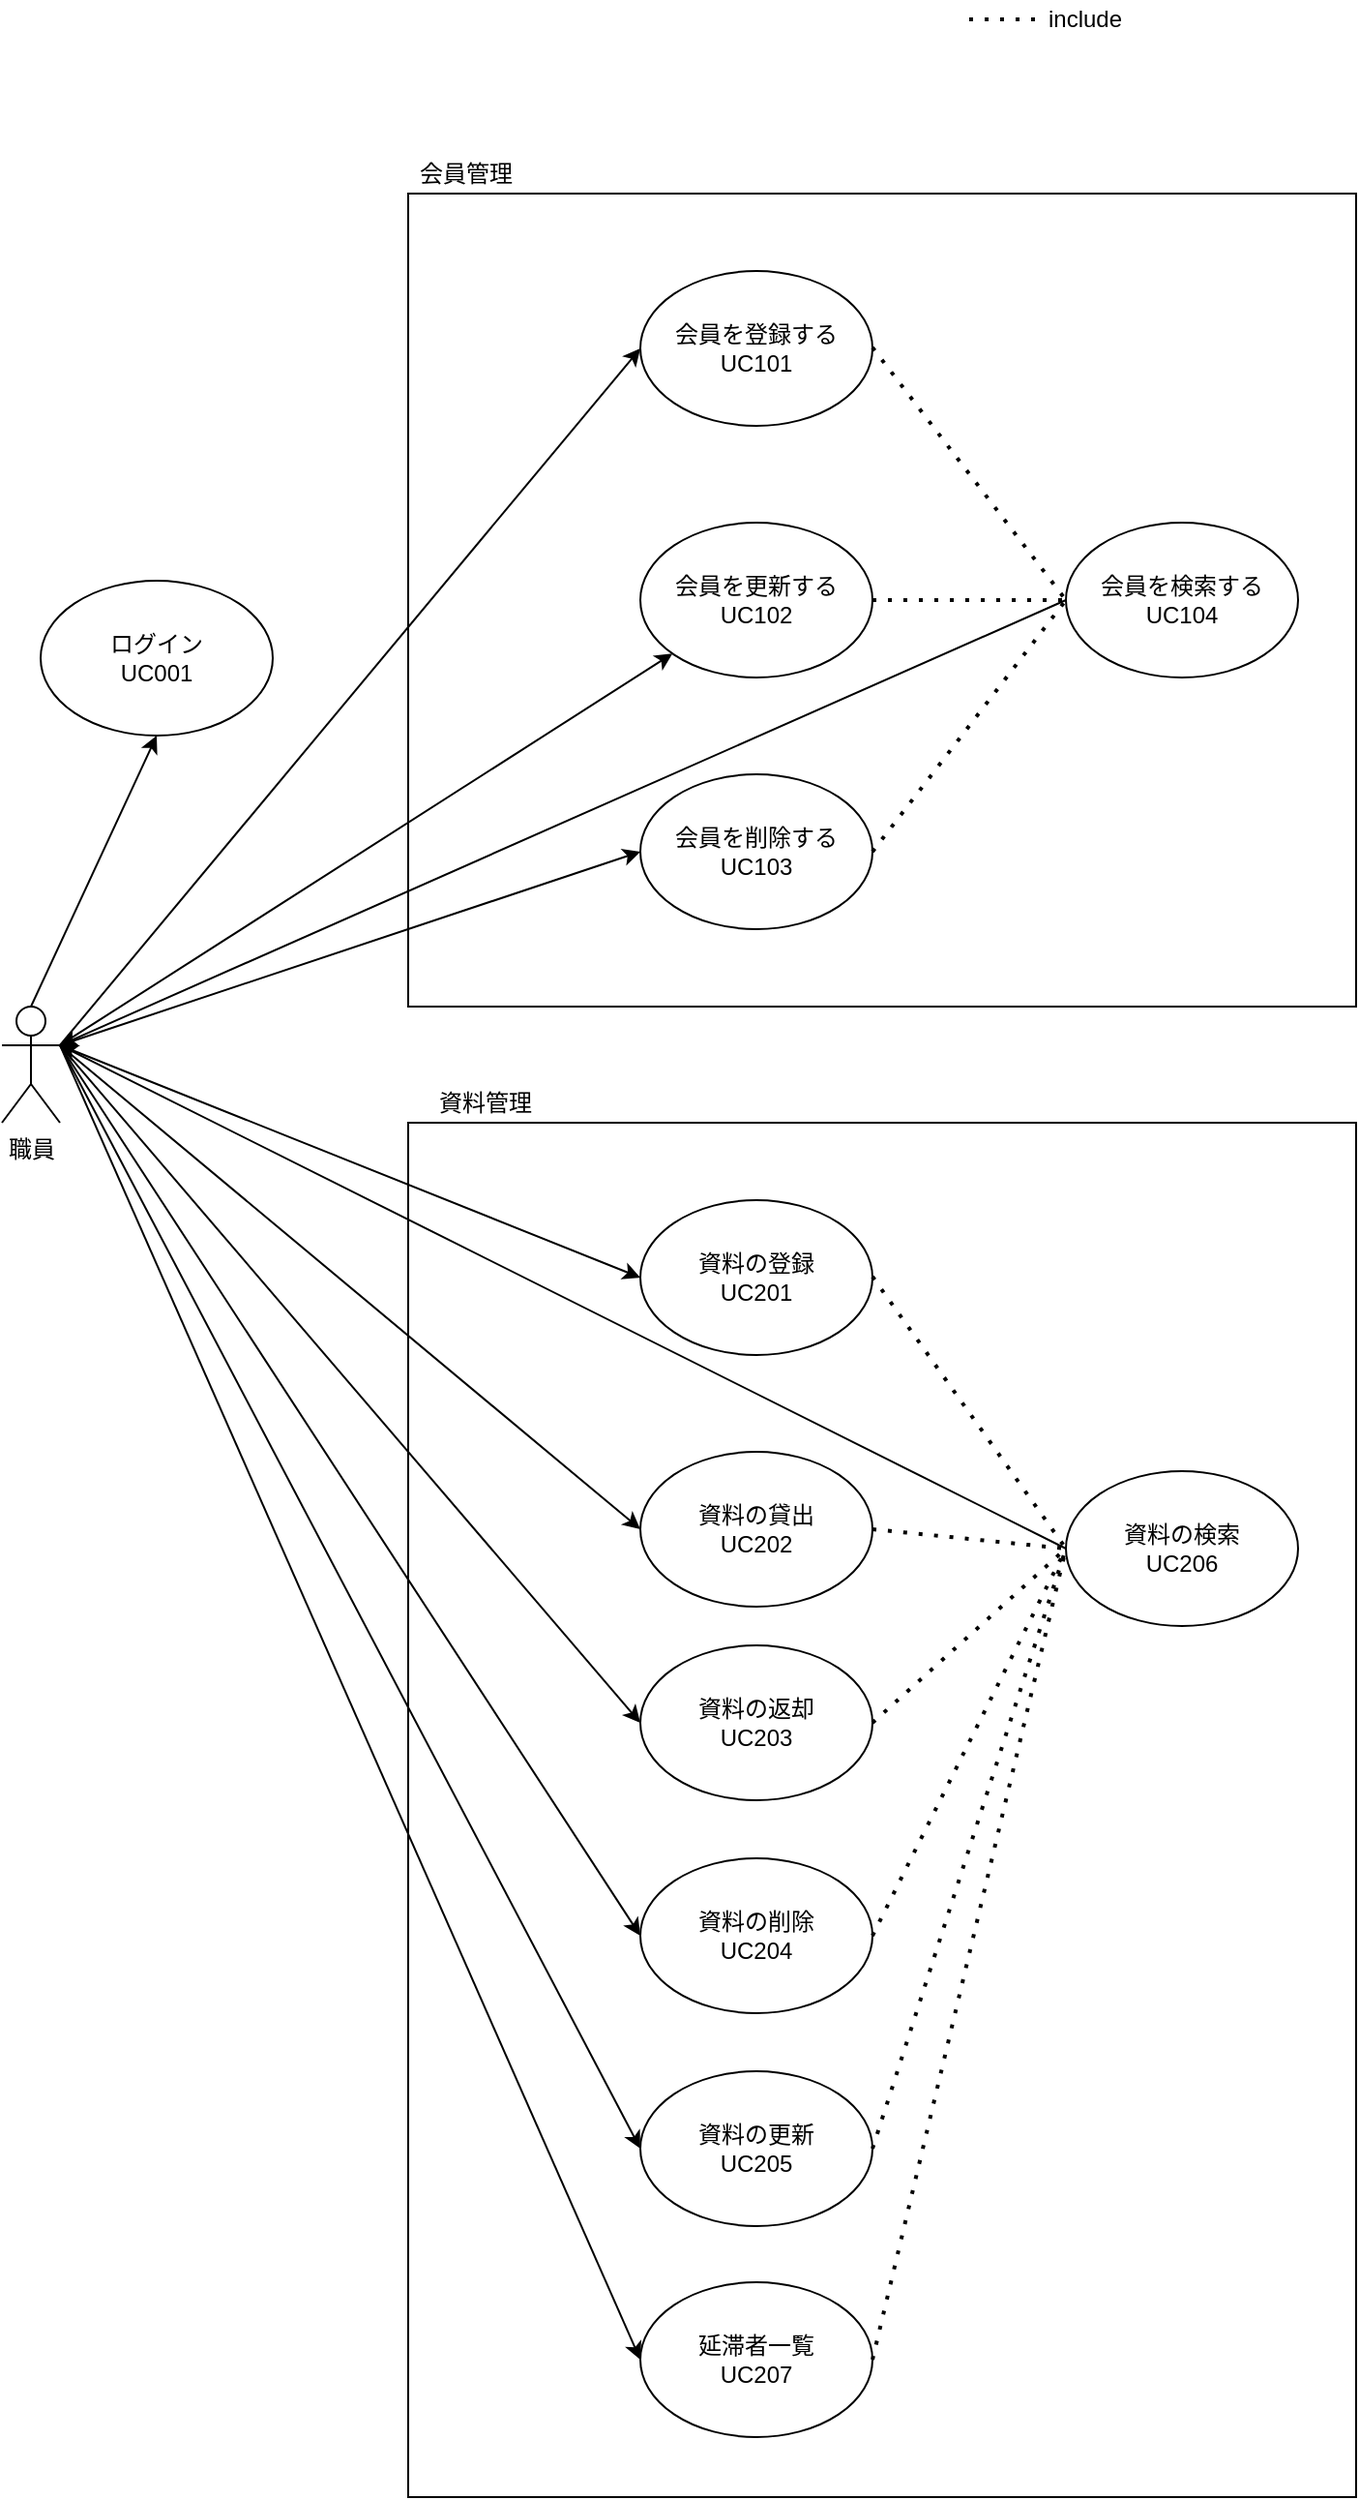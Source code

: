 <mxfile pages="2">
    <diagram id="GwGdqmz1NlTx6p3EFMZa" name="ユースケース図">
        <mxGraphModel dx="967" dy="1687" grid="1" gridSize="10" guides="1" tooltips="1" connect="1" arrows="1" fold="1" page="1" pageScale="1" pageWidth="827" pageHeight="1169" math="0" shadow="0">
            <root>
                <mxCell id="k3buWpee3ssEkUiaBQDZ-0"/>
                <mxCell id="k3buWpee3ssEkUiaBQDZ-1" parent="k3buWpee3ssEkUiaBQDZ-0"/>
                <mxCell id="MB_ULwCYrHJjINAd0KtO-7" value="" style="rounded=0;whiteSpace=wrap;html=1;" parent="k3buWpee3ssEkUiaBQDZ-1" vertex="1">
                    <mxGeometry x="220" y="10" width="490" height="420" as="geometry"/>
                </mxCell>
                <mxCell id="k3buWpee3ssEkUiaBQDZ-2" value="職員" style="shape=umlActor;verticalLabelPosition=bottom;verticalAlign=top;html=1;outlineConnect=0;" parent="k3buWpee3ssEkUiaBQDZ-1" vertex="1">
                    <mxGeometry x="10" y="430" width="30" height="60" as="geometry"/>
                </mxCell>
                <mxCell id="k3buWpee3ssEkUiaBQDZ-3" value="会員を登録する&lt;br&gt;UC101" style="ellipse;whiteSpace=wrap;html=1;" parent="k3buWpee3ssEkUiaBQDZ-1" vertex="1">
                    <mxGeometry x="340" y="50" width="120" height="80" as="geometry"/>
                </mxCell>
                <mxCell id="k3buWpee3ssEkUiaBQDZ-4" value="会員を更新する&lt;br&gt;UC102" style="ellipse;whiteSpace=wrap;html=1;" parent="k3buWpee3ssEkUiaBQDZ-1" vertex="1">
                    <mxGeometry x="340" y="180" width="120" height="80" as="geometry"/>
                </mxCell>
                <mxCell id="k3buWpee3ssEkUiaBQDZ-5" value="会員を削除する&lt;br&gt;UC103" style="ellipse;whiteSpace=wrap;html=1;" parent="k3buWpee3ssEkUiaBQDZ-1" vertex="1">
                    <mxGeometry x="340" y="310" width="120" height="80" as="geometry"/>
                </mxCell>
                <mxCell id="k3buWpee3ssEkUiaBQDZ-6" value="会員を検索する&lt;br&gt;UC104" style="ellipse;whiteSpace=wrap;html=1;" parent="k3buWpee3ssEkUiaBQDZ-1" vertex="1">
                    <mxGeometry x="560" y="180" width="120" height="80" as="geometry"/>
                </mxCell>
                <mxCell id="MB_ULwCYrHJjINAd0KtO-4" value="" style="endArrow=none;dashed=1;html=1;dashPattern=1 3;strokeWidth=2;entryX=0;entryY=0.5;entryDx=0;entryDy=0;" parent="k3buWpee3ssEkUiaBQDZ-1" target="k3buWpee3ssEkUiaBQDZ-6" edge="1">
                    <mxGeometry width="50" height="50" relative="1" as="geometry">
                        <mxPoint x="460" y="220" as="sourcePoint"/>
                        <mxPoint x="510" y="170" as="targetPoint"/>
                    </mxGeometry>
                </mxCell>
                <mxCell id="MB_ULwCYrHJjINAd0KtO-5" value="" style="endArrow=none;dashed=1;html=1;dashPattern=1 3;strokeWidth=2;entryX=0;entryY=0.5;entryDx=0;entryDy=0;" parent="k3buWpee3ssEkUiaBQDZ-1" target="k3buWpee3ssEkUiaBQDZ-6" edge="1">
                    <mxGeometry width="50" height="50" relative="1" as="geometry">
                        <mxPoint x="460" y="350" as="sourcePoint"/>
                        <mxPoint x="510" y="300" as="targetPoint"/>
                    </mxGeometry>
                </mxCell>
                <mxCell id="MB_ULwCYrHJjINAd0KtO-9" value="" style="rounded=0;whiteSpace=wrap;html=1;" parent="k3buWpee3ssEkUiaBQDZ-1" vertex="1">
                    <mxGeometry x="220" y="490" width="490" height="710" as="geometry"/>
                </mxCell>
                <mxCell id="MB_ULwCYrHJjINAd0KtO-10" value="資料の登録&lt;br&gt;UC201" style="ellipse;whiteSpace=wrap;html=1;" parent="k3buWpee3ssEkUiaBQDZ-1" vertex="1">
                    <mxGeometry x="340" y="530" width="120" height="80" as="geometry"/>
                </mxCell>
                <mxCell id="MB_ULwCYrHJjINAd0KtO-11" value="資料の貸出&lt;br&gt;UC202" style="ellipse;whiteSpace=wrap;html=1;" parent="k3buWpee3ssEkUiaBQDZ-1" vertex="1">
                    <mxGeometry x="340" y="660" width="120" height="80" as="geometry"/>
                </mxCell>
                <mxCell id="MB_ULwCYrHJjINAd0KtO-12" value="資料の削除&lt;br&gt;UC204" style="ellipse;whiteSpace=wrap;html=1;" parent="k3buWpee3ssEkUiaBQDZ-1" vertex="1">
                    <mxGeometry x="340" y="870" width="120" height="80" as="geometry"/>
                </mxCell>
                <mxCell id="MB_ULwCYrHJjINAd0KtO-13" value="資料の検索&lt;br&gt;UC206" style="ellipse;whiteSpace=wrap;html=1;" parent="k3buWpee3ssEkUiaBQDZ-1" vertex="1">
                    <mxGeometry x="560" y="670" width="120" height="80" as="geometry"/>
                </mxCell>
                <mxCell id="MB_ULwCYrHJjINAd0KtO-17" value="" style="endArrow=none;dashed=1;html=1;dashPattern=1 3;strokeWidth=2;entryX=0;entryY=0.5;entryDx=0;entryDy=0;" parent="k3buWpee3ssEkUiaBQDZ-1" target="MB_ULwCYrHJjINAd0KtO-13" edge="1">
                    <mxGeometry width="50" height="50" relative="1" as="geometry">
                        <mxPoint x="460.0" y="700.0" as="sourcePoint"/>
                        <mxPoint x="510" y="650" as="targetPoint"/>
                    </mxGeometry>
                </mxCell>
                <mxCell id="MB_ULwCYrHJjINAd0KtO-18" value="" style="endArrow=none;dashed=1;html=1;dashPattern=1 3;strokeWidth=2;entryX=0;entryY=0.5;entryDx=0;entryDy=0;exitX=1;exitY=0.5;exitDx=0;exitDy=0;" parent="k3buWpee3ssEkUiaBQDZ-1" source="MB_ULwCYrHJjINAd0KtO-12" target="MB_ULwCYrHJjINAd0KtO-13" edge="1">
                    <mxGeometry width="50" height="50" relative="1" as="geometry">
                        <mxPoint x="460.0" y="830.0" as="sourcePoint"/>
                        <mxPoint x="510" y="780" as="targetPoint"/>
                    </mxGeometry>
                </mxCell>
                <mxCell id="MB_ULwCYrHJjINAd0KtO-19" value="会員管理" style="text;html=1;strokeColor=none;fillColor=none;align=center;verticalAlign=middle;whiteSpace=wrap;rounded=0;" parent="k3buWpee3ssEkUiaBQDZ-1" vertex="1">
                    <mxGeometry x="220" y="-10" width="60" height="20" as="geometry"/>
                </mxCell>
                <mxCell id="MB_ULwCYrHJjINAd0KtO-21" value="資料管理" style="text;html=1;strokeColor=none;fillColor=none;align=center;verticalAlign=middle;whiteSpace=wrap;rounded=0;" parent="k3buWpee3ssEkUiaBQDZ-1" vertex="1">
                    <mxGeometry x="220" y="470" width="80" height="20" as="geometry"/>
                </mxCell>
                <mxCell id="MB_ULwCYrHJjINAd0KtO-23" value="" style="endArrow=none;dashed=1;html=1;dashPattern=1 3;strokeWidth=2;entryX=0;entryY=0.5;entryDx=0;entryDy=0;" parent="k3buWpee3ssEkUiaBQDZ-1" target="MB_ULwCYrHJjINAd0KtO-13" edge="1">
                    <mxGeometry width="50" height="50" relative="1" as="geometry">
                        <mxPoint x="460.0" y="569.5" as="sourcePoint"/>
                        <mxPoint x="670" y="569.5" as="targetPoint"/>
                    </mxGeometry>
                </mxCell>
                <mxCell id="MB_ULwCYrHJjINAd0KtO-24" value="資料の返却&lt;br&gt;UC203" style="ellipse;whiteSpace=wrap;html=1;" parent="k3buWpee3ssEkUiaBQDZ-1" vertex="1">
                    <mxGeometry x="340" y="760" width="120" height="80" as="geometry"/>
                </mxCell>
                <mxCell id="MB_ULwCYrHJjINAd0KtO-26" value="" style="endArrow=none;dashed=1;html=1;dashPattern=1 3;strokeWidth=2;exitX=1;exitY=0.5;exitDx=0;exitDy=0;entryX=0;entryY=0.5;entryDx=0;entryDy=0;" parent="k3buWpee3ssEkUiaBQDZ-1" source="MB_ULwCYrHJjINAd0KtO-24" target="MB_ULwCYrHJjINAd0KtO-13" edge="1">
                    <mxGeometry width="50" height="50" relative="1" as="geometry">
                        <mxPoint x="470.0" y="710" as="sourcePoint"/>
                        <mxPoint x="600" y="590" as="targetPoint"/>
                    </mxGeometry>
                </mxCell>
                <mxCell id="MB_ULwCYrHJjINAd0KtO-27" value="" style="endArrow=none;dashed=1;html=1;dashPattern=1 3;strokeWidth=2;entryX=0;entryY=0.5;entryDx=0;entryDy=0;" parent="k3buWpee3ssEkUiaBQDZ-1" target="k3buWpee3ssEkUiaBQDZ-6" edge="1">
                    <mxGeometry width="50" height="50" relative="1" as="geometry">
                        <mxPoint x="460" y="89.5" as="sourcePoint"/>
                        <mxPoint x="670" y="89.5" as="targetPoint"/>
                    </mxGeometry>
                </mxCell>
                <mxCell id="MB_ULwCYrHJjINAd0KtO-28" value="" style="endArrow=none;dashed=1;html=1;dashPattern=1 3;strokeWidth=2;" parent="k3buWpee3ssEkUiaBQDZ-1" target="MB_ULwCYrHJjINAd0KtO-29" edge="1">
                    <mxGeometry width="50" height="50" relative="1" as="geometry">
                        <mxPoint x="510" y="-80" as="sourcePoint"/>
                        <mxPoint x="570" y="-80" as="targetPoint"/>
                    </mxGeometry>
                </mxCell>
                <mxCell id="MB_ULwCYrHJjINAd0KtO-29" value="include" style="text;html=1;strokeColor=none;fillColor=none;align=center;verticalAlign=middle;whiteSpace=wrap;rounded=0;" parent="k3buWpee3ssEkUiaBQDZ-1" vertex="1">
                    <mxGeometry x="550" y="-90" width="40" height="20" as="geometry"/>
                </mxCell>
                <mxCell id="MB_ULwCYrHJjINAd0KtO-34" value="" style="endArrow=classic;html=1;exitX=0;exitY=0.5;exitDx=0;exitDy=0;entryX=1;entryY=0.333;entryDx=0;entryDy=0;entryPerimeter=0;" parent="k3buWpee3ssEkUiaBQDZ-1" source="k3buWpee3ssEkUiaBQDZ-6" target="k3buWpee3ssEkUiaBQDZ-2" edge="1">
                    <mxGeometry width="50" height="50" relative="1" as="geometry">
                        <mxPoint x="560" y="260" as="sourcePoint"/>
                        <mxPoint x="90" y="180" as="targetPoint"/>
                    </mxGeometry>
                </mxCell>
                <mxCell id="MB_ULwCYrHJjINAd0KtO-35" value="" style="endArrow=classic;html=1;entryX=0;entryY=0.5;entryDx=0;entryDy=0;exitX=1;exitY=0.333;exitDx=0;exitDy=0;exitPerimeter=0;" parent="k3buWpee3ssEkUiaBQDZ-1" source="k3buWpee3ssEkUiaBQDZ-2" target="k3buWpee3ssEkUiaBQDZ-3" edge="1">
                    <mxGeometry width="50" height="50" relative="1" as="geometry">
                        <mxPoint x="90" y="170" as="sourcePoint"/>
                        <mxPoint x="610" y="210" as="targetPoint"/>
                    </mxGeometry>
                </mxCell>
                <mxCell id="MB_ULwCYrHJjINAd0KtO-36" value="" style="endArrow=classic;html=1;exitX=1;exitY=0.333;exitDx=0;exitDy=0;exitPerimeter=0;entryX=0;entryY=0.5;entryDx=0;entryDy=0;" parent="k3buWpee3ssEkUiaBQDZ-1" source="k3buWpee3ssEkUiaBQDZ-2" target="k3buWpee3ssEkUiaBQDZ-5" edge="1">
                    <mxGeometry width="50" height="50" relative="1" as="geometry">
                        <mxPoint x="90" y="220" as="sourcePoint"/>
                        <mxPoint x="230" y="330" as="targetPoint"/>
                    </mxGeometry>
                </mxCell>
                <mxCell id="MB_ULwCYrHJjINAd0KtO-37" value="" style="endArrow=classic;html=1;exitX=1;exitY=0.333;exitDx=0;exitDy=0;exitPerimeter=0;" parent="k3buWpee3ssEkUiaBQDZ-1" source="k3buWpee3ssEkUiaBQDZ-2" target="k3buWpee3ssEkUiaBQDZ-4" edge="1">
                    <mxGeometry width="50" height="50" relative="1" as="geometry">
                        <mxPoint x="90.0" y="200" as="sourcePoint"/>
                        <mxPoint x="230.0" y="100" as="targetPoint"/>
                    </mxGeometry>
                </mxCell>
                <mxCell id="MB_ULwCYrHJjINAd0KtO-39" value="資料の更新&lt;br&gt;UC205" style="ellipse;whiteSpace=wrap;html=1;" parent="k3buWpee3ssEkUiaBQDZ-1" vertex="1">
                    <mxGeometry x="340" y="980" width="120" height="80" as="geometry"/>
                </mxCell>
                <mxCell id="MB_ULwCYrHJjINAd0KtO-40" value="" style="endArrow=classic;html=1;entryX=0;entryY=0.5;entryDx=0;entryDy=0;" parent="k3buWpee3ssEkUiaBQDZ-1" target="MB_ULwCYrHJjINAd0KtO-39" edge="1">
                    <mxGeometry width="50" height="50" relative="1" as="geometry">
                        <mxPoint x="40" y="450" as="sourcePoint"/>
                        <mxPoint x="220.0" y="810" as="targetPoint"/>
                    </mxGeometry>
                </mxCell>
                <mxCell id="MB_ULwCYrHJjINAd0KtO-41" value="" style="endArrow=classic;html=1;entryX=0;entryY=0.5;entryDx=0;entryDy=0;" parent="k3buWpee3ssEkUiaBQDZ-1" target="MB_ULwCYrHJjINAd0KtO-12" edge="1">
                    <mxGeometry width="50" height="50" relative="1" as="geometry">
                        <mxPoint x="40" y="450" as="sourcePoint"/>
                        <mxPoint x="240.0" y="1010.0" as="targetPoint"/>
                    </mxGeometry>
                </mxCell>
                <mxCell id="MB_ULwCYrHJjINAd0KtO-42" value="" style="endArrow=classic;html=1;entryX=0;entryY=0.5;entryDx=0;entryDy=0;exitX=1;exitY=0.333;exitDx=0;exitDy=0;exitPerimeter=0;" parent="k3buWpee3ssEkUiaBQDZ-1" source="k3buWpee3ssEkUiaBQDZ-2" target="MB_ULwCYrHJjINAd0KtO-24" edge="1">
                    <mxGeometry width="50" height="50" relative="1" as="geometry">
                        <mxPoint x="80" y="670" as="sourcePoint"/>
                        <mxPoint x="240.0" y="900.0" as="targetPoint"/>
                    </mxGeometry>
                </mxCell>
                <mxCell id="MB_ULwCYrHJjINAd0KtO-43" value="" style="endArrow=classic;html=1;entryX=0;entryY=0.5;entryDx=0;entryDy=0;exitX=1;exitY=0.333;exitDx=0;exitDy=0;exitPerimeter=0;" parent="k3buWpee3ssEkUiaBQDZ-1" source="k3buWpee3ssEkUiaBQDZ-2" target="MB_ULwCYrHJjINAd0KtO-11" edge="1">
                    <mxGeometry width="50" height="50" relative="1" as="geometry">
                        <mxPoint x="80" y="670" as="sourcePoint"/>
                        <mxPoint x="240.0" y="790.0" as="targetPoint"/>
                    </mxGeometry>
                </mxCell>
                <mxCell id="MB_ULwCYrHJjINAd0KtO-44" value="" style="endArrow=classic;html=1;entryX=0;entryY=0.5;entryDx=0;entryDy=0;exitX=1;exitY=0.333;exitDx=0;exitDy=0;exitPerimeter=0;" parent="k3buWpee3ssEkUiaBQDZ-1" source="k3buWpee3ssEkUiaBQDZ-2" target="MB_ULwCYrHJjINAd0KtO-10" edge="1">
                    <mxGeometry width="50" height="50" relative="1" as="geometry">
                        <mxPoint x="80" y="670" as="sourcePoint"/>
                        <mxPoint x="240.0" y="690.0" as="targetPoint"/>
                    </mxGeometry>
                </mxCell>
                <mxCell id="MB_ULwCYrHJjINAd0KtO-45" value="" style="endArrow=classic;html=1;exitX=0;exitY=0.5;exitDx=0;exitDy=0;" parent="k3buWpee3ssEkUiaBQDZ-1" source="MB_ULwCYrHJjINAd0KtO-13" target="k3buWpee3ssEkUiaBQDZ-2" edge="1">
                    <mxGeometry width="50" height="50" relative="1" as="geometry">
                        <mxPoint x="90.0" y="680" as="sourcePoint"/>
                        <mxPoint x="80" y="670" as="targetPoint"/>
                        <Array as="points">
                            <mxPoint x="40" y="450"/>
                        </Array>
                    </mxGeometry>
                </mxCell>
                <mxCell id="i75OBFgn7uvReYDDVkB3-1" value="ログイン&lt;br&gt;UC001" style="ellipse;whiteSpace=wrap;html=1;" parent="k3buWpee3ssEkUiaBQDZ-1" vertex="1">
                    <mxGeometry x="30" y="210" width="120" height="80" as="geometry"/>
                </mxCell>
                <mxCell id="i75OBFgn7uvReYDDVkB3-2" value="" style="endArrow=classic;html=1;exitX=0.5;exitY=0;exitDx=0;exitDy=0;exitPerimeter=0;entryX=0.5;entryY=1;entryDx=0;entryDy=0;" parent="k3buWpee3ssEkUiaBQDZ-1" source="k3buWpee3ssEkUiaBQDZ-2" target="i75OBFgn7uvReYDDVkB3-1" edge="1">
                    <mxGeometry width="50" height="50" relative="1" as="geometry">
                        <mxPoint x="100" y="380" as="sourcePoint"/>
                        <mxPoint x="150" y="330" as="targetPoint"/>
                    </mxGeometry>
                </mxCell>
                <mxCell id="NFSC8H45xse_yPo9KvXZ-0" value="延滞者一覧&lt;br&gt;UC207" style="ellipse;whiteSpace=wrap;html=1;" parent="k3buWpee3ssEkUiaBQDZ-1" vertex="1">
                    <mxGeometry x="340" y="1089" width="120" height="80" as="geometry"/>
                </mxCell>
                <mxCell id="NFSC8H45xse_yPo9KvXZ-1" value="" style="endArrow=classic;html=1;entryX=0;entryY=0.5;entryDx=0;entryDy=0;exitX=1;exitY=0.333;exitDx=0;exitDy=0;exitPerimeter=0;" parent="k3buWpee3ssEkUiaBQDZ-1" source="k3buWpee3ssEkUiaBQDZ-2" target="NFSC8H45xse_yPo9KvXZ-0" edge="1">
                    <mxGeometry width="50" height="50" relative="1" as="geometry">
                        <mxPoint x="50" y="460" as="sourcePoint"/>
                        <mxPoint x="350" y="1030" as="targetPoint"/>
                    </mxGeometry>
                </mxCell>
                <mxCell id="NFSC8H45xse_yPo9KvXZ-2" value="" style="endArrow=none;dashed=1;html=1;dashPattern=1 3;strokeWidth=2;entryX=0;entryY=0.5;entryDx=0;entryDy=0;exitX=1;exitY=0.5;exitDx=0;exitDy=0;" parent="k3buWpee3ssEkUiaBQDZ-1" source="MB_ULwCYrHJjINAd0KtO-39" target="MB_ULwCYrHJjINAd0KtO-13" edge="1">
                    <mxGeometry width="50" height="50" relative="1" as="geometry">
                        <mxPoint x="470" y="920" as="sourcePoint"/>
                        <mxPoint x="570" y="720" as="targetPoint"/>
                    </mxGeometry>
                </mxCell>
                <mxCell id="NFSC8H45xse_yPo9KvXZ-3" value="" style="endArrow=none;dashed=1;html=1;dashPattern=1 3;strokeWidth=2;entryX=0;entryY=0.5;entryDx=0;entryDy=0;exitX=1;exitY=0.5;exitDx=0;exitDy=0;" parent="k3buWpee3ssEkUiaBQDZ-1" source="NFSC8H45xse_yPo9KvXZ-0" target="MB_ULwCYrHJjINAd0KtO-13" edge="1">
                    <mxGeometry width="50" height="50" relative="1" as="geometry">
                        <mxPoint x="480" y="930" as="sourcePoint"/>
                        <mxPoint x="580" y="730" as="targetPoint"/>
                    </mxGeometry>
                </mxCell>
            </root>
        </mxGraphModel>
    </diagram>
    <diagram id="vDJl2hD0If1pY58gBM-X" name="ER図">
        <mxGraphModel dx="524" dy="534" grid="1" gridSize="10" guides="1" tooltips="1" connect="1" arrows="1" fold="1" page="1" pageScale="1" pageWidth="827" pageHeight="1169" math="0" shadow="0">
            <root>
                <mxCell id="bAn4tkHld9DJKOAoCNwT-0"/>
                <mxCell id="bAn4tkHld9DJKOAoCNwT-1" parent="bAn4tkHld9DJKOAoCNwT-0"/>
                <mxCell id="bAn4tkHld9DJKOAoCNwT-23" value="" style="group" parent="bAn4tkHld9DJKOAoCNwT-1" vertex="1" connectable="0">
                    <mxGeometry x="220" y="60" width="200" height="254" as="geometry"/>
                </mxCell>
                <mxCell id="bAn4tkHld9DJKOAoCNwT-24" value="ユーザID" style="swimlane;fontStyle=0;childLayout=stackLayout;horizontal=1;startSize=26;horizontalStack=0;resizeParent=1;resizeParentMax=0;resizeLast=0;collapsible=1;marginBottom=0;labelPosition=center;verticalLabelPosition=middle;align=left;verticalAlign=middle;" parent="bAn4tkHld9DJKOAoCNwT-23" vertex="1">
                    <mxGeometry y="20" width="120" height="286" as="geometry">
                        <mxRectangle y="20" width="70" height="26" as="alternateBounds"/>
                    </mxGeometry>
                </mxCell>
                <mxCell id="bAn4tkHld9DJKOAoCNwT-25" value="氏名" style="text;strokeColor=none;fillColor=none;align=left;verticalAlign=top;spacingLeft=4;spacingRight=4;overflow=hidden;rotatable=0;points=[[0,0.5],[1,0.5]];portConstraint=eastwest;" parent="bAn4tkHld9DJKOAoCNwT-24" vertex="1">
                    <mxGeometry y="26" width="120" height="26" as="geometry"/>
                </mxCell>
                <mxCell id="bAn4tkHld9DJKOAoCNwT-26" value="住所   " style="text;strokeColor=none;fillColor=none;align=left;verticalAlign=top;spacingLeft=4;spacingRight=4;overflow=hidden;rotatable=0;points=[[0,0.5],[1,0.5]];portConstraint=eastwest;" parent="bAn4tkHld9DJKOAoCNwT-24" vertex="1">
                    <mxGeometry y="52" width="120" height="26" as="geometry"/>
                </mxCell>
                <mxCell id="bAn4tkHld9DJKOAoCNwT-27" value="電話番号" style="text;strokeColor=none;fillColor=none;align=left;verticalAlign=top;spacingLeft=4;spacingRight=4;overflow=hidden;rotatable=0;points=[[0,0.5],[1,0.5]];portConstraint=eastwest;" parent="bAn4tkHld9DJKOAoCNwT-24" vertex="1">
                    <mxGeometry y="78" width="120" height="26" as="geometry"/>
                </mxCell>
                <mxCell id="bAn4tkHld9DJKOAoCNwT-28" value="メールアドレス" style="text;strokeColor=none;fillColor=none;align=left;verticalAlign=top;spacingLeft=4;spacingRight=4;overflow=hidden;rotatable=0;points=[[0,0.5],[1,0.5]];portConstraint=eastwest;" parent="bAn4tkHld9DJKOAoCNwT-24" vertex="1">
                    <mxGeometry y="104" width="120" height="26" as="geometry"/>
                </mxCell>
                <mxCell id="bAn4tkHld9DJKOAoCNwT-29" value="パスワード" style="text;strokeColor=none;fillColor=none;align=left;verticalAlign=top;spacingLeft=4;spacingRight=4;overflow=hidden;rotatable=0;points=[[0,0.5],[1,0.5]];portConstraint=eastwest;" parent="bAn4tkHld9DJKOAoCNwT-24" vertex="1">
                    <mxGeometry y="130" width="120" height="26" as="geometry"/>
                </mxCell>
                <mxCell id="bAn4tkHld9DJKOAoCNwT-30" value="生年月日" style="text;strokeColor=none;fillColor=none;align=left;verticalAlign=top;spacingLeft=4;spacingRight=4;overflow=hidden;rotatable=0;points=[[0,0.5],[1,0.5]];portConstraint=eastwest;" parent="bAn4tkHld9DJKOAoCNwT-24" vertex="1">
                    <mxGeometry y="156" width="120" height="26" as="geometry"/>
                </mxCell>
                <mxCell id="_x5WeHDiEqvoNP4XkFUQ-17" value="アクセス権限" style="text;strokeColor=none;fillColor=none;align=left;verticalAlign=top;spacingLeft=4;spacingRight=4;overflow=hidden;rotatable=0;points=[[0,0.5],[1,0.5]];portConstraint=eastwest;" parent="bAn4tkHld9DJKOAoCNwT-24" vertex="1">
                    <mxGeometry y="182" width="120" height="26" as="geometry"/>
                </mxCell>
                <mxCell id="bAn4tkHld9DJKOAoCNwT-33" value="登録日時（入会年月日）" style="text;strokeColor=none;fillColor=none;align=left;verticalAlign=top;spacingLeft=4;spacingRight=4;overflow=hidden;rotatable=0;points=[[0,0.5],[1,0.5]];portConstraint=eastwest;" parent="bAn4tkHld9DJKOAoCNwT-24" vertex="1">
                    <mxGeometry y="208" width="120" height="26" as="geometry"/>
                </mxCell>
                <mxCell id="_x5WeHDiEqvoNP4XkFUQ-0" value="更新日時" style="text;strokeColor=none;fillColor=none;align=left;verticalAlign=top;spacingLeft=4;spacingRight=4;overflow=hidden;rotatable=0;points=[[0,0.5],[1,0.5]];portConstraint=eastwest;" parent="bAn4tkHld9DJKOAoCNwT-24" vertex="1">
                    <mxGeometry y="234" width="120" height="26" as="geometry"/>
                </mxCell>
                <mxCell id="_x5WeHDiEqvoNP4XkFUQ-1" value="削除日時（退会年月日）" style="text;strokeColor=none;fillColor=none;align=left;verticalAlign=top;spacingLeft=4;spacingRight=4;overflow=hidden;rotatable=0;points=[[0,0.5],[1,0.5]];portConstraint=eastwest;" parent="bAn4tkHld9DJKOAoCNwT-24" vertex="1">
                    <mxGeometry y="260" width="120" height="26" as="geometry"/>
                </mxCell>
                <mxCell id="bAn4tkHld9DJKOAoCNwT-31" value="ユーザ台帳" style="text;html=1;strokeColor=none;fillColor=none;align=center;verticalAlign=middle;whiteSpace=wrap;rounded=0;" parent="bAn4tkHld9DJKOAoCNwT-23" vertex="1">
                    <mxGeometry width="80" height="20" as="geometry"/>
                </mxCell>
                <mxCell id="bAn4tkHld9DJKOAoCNwT-47" value="" style="group" parent="bAn4tkHld9DJKOAoCNwT-1" vertex="1" connectable="0">
                    <mxGeometry x="366" y="374" width="264" height="464" as="geometry"/>
                </mxCell>
                <mxCell id="bAn4tkHld9DJKOAoCNwT-48" value="資料ID" style="swimlane;fontStyle=0;childLayout=stackLayout;horizontal=1;startSize=26;horizontalStack=0;resizeParent=1;resizeParentMax=0;resizeLast=0;collapsible=1;marginBottom=0;labelPosition=center;verticalLabelPosition=middle;align=left;verticalAlign=middle;" parent="bAn4tkHld9DJKOAoCNwT-47" vertex="1">
                    <mxGeometry x="280" y="-294" width="120" height="156" as="geometry">
                        <mxRectangle y="20" width="70" height="26" as="alternateBounds"/>
                    </mxGeometry>
                </mxCell>
                <mxCell id="bAn4tkHld9DJKOAoCNwT-49" value="ISBN番号" style="text;strokeColor=none;fillColor=none;align=left;verticalAlign=top;spacingLeft=4;spacingRight=4;overflow=hidden;rotatable=0;points=[[0,0.5],[1,0.5]];portConstraint=eastwest;" parent="bAn4tkHld9DJKOAoCNwT-48" vertex="1">
                    <mxGeometry y="26" width="120" height="26" as="geometry"/>
                </mxCell>
                <mxCell id="bAn4tkHld9DJKOAoCNwT-53" value="備考" style="text;strokeColor=none;fillColor=none;align=left;verticalAlign=top;spacingLeft=4;spacingRight=4;overflow=hidden;rotatable=0;points=[[0,0.5],[1,0.5]];portConstraint=eastwest;" parent="bAn4tkHld9DJKOAoCNwT-48" vertex="1">
                    <mxGeometry y="52" width="120" height="26" as="geometry"/>
                </mxCell>
                <mxCell id="_x5WeHDiEqvoNP4XkFUQ-8" value="登録日時（入荷年月日）" style="text;strokeColor=none;fillColor=none;align=left;verticalAlign=top;spacingLeft=4;spacingRight=4;overflow=hidden;rotatable=0;points=[[0,0.5],[1,0.5]];portConstraint=eastwest;" parent="bAn4tkHld9DJKOAoCNwT-48" vertex="1">
                    <mxGeometry y="78" width="120" height="26" as="geometry"/>
                </mxCell>
                <mxCell id="_x5WeHDiEqvoNP4XkFUQ-9" value="更新日時" style="text;strokeColor=none;fillColor=none;align=left;verticalAlign=top;spacingLeft=4;spacingRight=4;overflow=hidden;rotatable=0;points=[[0,0.5],[1,0.5]];portConstraint=eastwest;" parent="bAn4tkHld9DJKOAoCNwT-48" vertex="1">
                    <mxGeometry y="104" width="120" height="26" as="geometry"/>
                </mxCell>
                <mxCell id="_x5WeHDiEqvoNP4XkFUQ-10" value="削除日時（廃棄年月日）" style="text;strokeColor=none;fillColor=none;align=left;verticalAlign=top;spacingLeft=4;spacingRight=4;overflow=hidden;rotatable=0;points=[[0,0.5],[1,0.5]];portConstraint=eastwest;" parent="bAn4tkHld9DJKOAoCNwT-48" vertex="1">
                    <mxGeometry y="130" width="120" height="26" as="geometry"/>
                </mxCell>
                <mxCell id="bAn4tkHld9DJKOAoCNwT-35" value="" style="group" parent="bAn4tkHld9DJKOAoCNwT-47" vertex="1" connectable="0">
                    <mxGeometry x="84" y="-44" width="200" height="254" as="geometry"/>
                </mxCell>
                <mxCell id="bAn4tkHld9DJKOAoCNwT-36" value="ISBN番号" style="swimlane;fontStyle=0;childLayout=stackLayout;horizontal=1;startSize=26;horizontalStack=0;resizeParent=1;resizeParentMax=0;resizeLast=0;collapsible=1;marginBottom=0;labelPosition=center;verticalLabelPosition=middle;align=left;verticalAlign=middle;" parent="bAn4tkHld9DJKOAoCNwT-35" vertex="1">
                    <mxGeometry y="20" width="120" height="234" as="geometry">
                        <mxRectangle y="20" width="70" height="26" as="alternateBounds"/>
                    </mxGeometry>
                </mxCell>
                <mxCell id="bAn4tkHld9DJKOAoCNwT-37" value="資料名" style="text;strokeColor=none;fillColor=none;align=left;verticalAlign=top;spacingLeft=4;spacingRight=4;overflow=hidden;rotatable=0;points=[[0,0.5],[1,0.5]];portConstraint=eastwest;" parent="bAn4tkHld9DJKOAoCNwT-36" vertex="1">
                    <mxGeometry y="26" width="120" height="26" as="geometry"/>
                </mxCell>
                <mxCell id="bAn4tkHld9DJKOAoCNwT-38" value="分類コード" style="text;strokeColor=none;fillColor=none;align=left;verticalAlign=top;spacingLeft=4;spacingRight=4;overflow=hidden;rotatable=0;points=[[0,0.5],[1,0.5]];portConstraint=eastwest;" parent="bAn4tkHld9DJKOAoCNwT-36" vertex="1">
                    <mxGeometry y="52" width="120" height="26" as="geometry"/>
                </mxCell>
                <mxCell id="bAn4tkHld9DJKOAoCNwT-39" value="著者" style="text;strokeColor=none;fillColor=none;align=left;verticalAlign=top;spacingLeft=4;spacingRight=4;overflow=hidden;rotatable=0;points=[[0,0.5],[1,0.5]];portConstraint=eastwest;" parent="bAn4tkHld9DJKOAoCNwT-36" vertex="1">
                    <mxGeometry y="78" width="120" height="26" as="geometry"/>
                </mxCell>
                <mxCell id="bAn4tkHld9DJKOAoCNwT-40" value="出版社" style="text;strokeColor=none;fillColor=none;align=left;verticalAlign=top;spacingLeft=4;spacingRight=4;overflow=hidden;rotatable=0;points=[[0,0.5],[1,0.5]];portConstraint=eastwest;" parent="bAn4tkHld9DJKOAoCNwT-36" vertex="1">
                    <mxGeometry y="104" width="120" height="26" as="geometry"/>
                </mxCell>
                <mxCell id="bAn4tkHld9DJKOAoCNwT-41" value="出版日" style="text;strokeColor=none;fillColor=none;align=left;verticalAlign=top;spacingLeft=4;spacingRight=4;overflow=hidden;rotatable=0;points=[[0,0.5],[1,0.5]];portConstraint=eastwest;" parent="bAn4tkHld9DJKOAoCNwT-36" vertex="1">
                    <mxGeometry y="130" width="120" height="26" as="geometry"/>
                </mxCell>
                <mxCell id="_x5WeHDiEqvoNP4XkFUQ-11" value="登録日時" style="text;strokeColor=none;fillColor=none;align=left;verticalAlign=top;spacingLeft=4;spacingRight=4;overflow=hidden;rotatable=0;points=[[0,0.5],[1,0.5]];portConstraint=eastwest;" parent="bAn4tkHld9DJKOAoCNwT-36" vertex="1">
                    <mxGeometry y="156" width="120" height="26" as="geometry"/>
                </mxCell>
                <mxCell id="_x5WeHDiEqvoNP4XkFUQ-12" value="更新日時" style="text;strokeColor=none;fillColor=none;align=left;verticalAlign=top;spacingLeft=4;spacingRight=4;overflow=hidden;rotatable=0;points=[[0,0.5],[1,0.5]];portConstraint=eastwest;" parent="bAn4tkHld9DJKOAoCNwT-36" vertex="1">
                    <mxGeometry y="182" width="120" height="26" as="geometry"/>
                </mxCell>
                <mxCell id="_x5WeHDiEqvoNP4XkFUQ-13" value="削除日時" style="text;strokeColor=none;fillColor=none;align=left;verticalAlign=top;spacingLeft=4;spacingRight=4;overflow=hidden;rotatable=0;points=[[0,0.5],[1,0.5]];portConstraint=eastwest;" parent="bAn4tkHld9DJKOAoCNwT-36" vertex="1">
                    <mxGeometry y="208" width="120" height="26" as="geometry"/>
                </mxCell>
                <mxCell id="bAn4tkHld9DJKOAoCNwT-45" value="資料目録" style="text;html=1;strokeColor=none;fillColor=none;align=center;verticalAlign=middle;whiteSpace=wrap;rounded=0;" parent="bAn4tkHld9DJKOAoCNwT-35" vertex="1">
                    <mxGeometry width="80" height="20" as="geometry"/>
                </mxCell>
                <mxCell id="bAn4tkHld9DJKOAoCNwT-82" value="" style="edgeStyle=entityRelationEdgeStyle;fontSize=12;html=1;endArrow=ERzeroToMany;startArrow=ERmandOne;exitX=1;exitY=0.5;exitDx=0;exitDy=0;entryX=0;entryY=0.5;entryDx=0;entryDy=0;" parent="bAn4tkHld9DJKOAoCNwT-47" source="bAn4tkHld9DJKOAoCNwT-38" edge="1">
                    <mxGeometry width="100" height="100" relative="1" as="geometry">
                        <mxPoint x="30" y="-24" as="sourcePoint"/>
                        <mxPoint x="280" y="-229" as="targetPoint"/>
                    </mxGeometry>
                </mxCell>
                <mxCell id="bAn4tkHld9DJKOAoCNwT-56" value="" style="group" parent="bAn4tkHld9DJKOAoCNwT-1" vertex="1" connectable="0">
                    <mxGeometry x="430" y="66" width="200" height="254" as="geometry"/>
                </mxCell>
                <mxCell id="bAn4tkHld9DJKOAoCNwT-57" value="ユーザID&#10;資料ID&#10;" style="swimlane;fontStyle=0;childLayout=stackLayout;horizontal=1;startSize=46;horizontalStack=0;resizeParent=1;resizeParentMax=0;resizeLast=0;collapsible=1;marginBottom=0;labelPosition=center;verticalLabelPosition=middle;align=left;verticalAlign=top;" parent="bAn4tkHld9DJKOAoCNwT-56" vertex="1">
                    <mxGeometry y="20" width="120" height="176" as="geometry">
                        <mxRectangle y="20" width="70" height="26" as="alternateBounds"/>
                    </mxGeometry>
                </mxCell>
                <mxCell id="bAn4tkHld9DJKOAoCNwT-59" value="返却期日" style="text;strokeColor=none;fillColor=none;align=left;verticalAlign=top;spacingLeft=4;spacingRight=4;overflow=hidden;rotatable=0;points=[[0,0.5],[1,0.5]];portConstraint=eastwest;" parent="bAn4tkHld9DJKOAoCNwT-57" vertex="1">
                    <mxGeometry y="46" width="120" height="26" as="geometry"/>
                </mxCell>
                <mxCell id="bAn4tkHld9DJKOAoCNwT-61" value="備考" style="text;strokeColor=none;fillColor=none;align=left;verticalAlign=top;spacingLeft=4;spacingRight=4;overflow=hidden;rotatable=0;points=[[0,0.5],[1,0.5]];portConstraint=eastwest;" parent="bAn4tkHld9DJKOAoCNwT-57" vertex="1">
                    <mxGeometry y="72" width="120" height="26" as="geometry"/>
                </mxCell>
                <mxCell id="_x5WeHDiEqvoNP4XkFUQ-5" value="登録日時（貸出年月日）" style="text;strokeColor=none;fillColor=none;align=left;verticalAlign=top;spacingLeft=4;spacingRight=4;overflow=hidden;rotatable=0;points=[[0,0.5],[1,0.5]];portConstraint=eastwest;" parent="bAn4tkHld9DJKOAoCNwT-57" vertex="1">
                    <mxGeometry y="98" width="120" height="26" as="geometry"/>
                </mxCell>
                <mxCell id="_x5WeHDiEqvoNP4XkFUQ-6" value="更新日時" style="text;strokeColor=none;fillColor=none;align=left;verticalAlign=top;spacingLeft=4;spacingRight=4;overflow=hidden;rotatable=0;points=[[0,0.5],[1,0.5]];portConstraint=eastwest;" parent="bAn4tkHld9DJKOAoCNwT-57" vertex="1">
                    <mxGeometry y="124" width="120" height="26" as="geometry"/>
                </mxCell>
                <mxCell id="_x5WeHDiEqvoNP4XkFUQ-7" value="削除日時（返却年月日）" style="text;strokeColor=none;fillColor=none;align=left;verticalAlign=top;spacingLeft=4;spacingRight=4;overflow=hidden;rotatable=0;points=[[0,0.5],[1,0.5]];portConstraint=eastwest;" parent="bAn4tkHld9DJKOAoCNwT-57" vertex="1">
                    <mxGeometry y="150" width="120" height="26" as="geometry"/>
                </mxCell>
                <mxCell id="bAn4tkHld9DJKOAoCNwT-64" value="貸出台帳" style="text;html=1;strokeColor=none;fillColor=none;align=center;verticalAlign=middle;whiteSpace=wrap;rounded=0;" parent="bAn4tkHld9DJKOAoCNwT-56" vertex="1">
                    <mxGeometry width="80" height="20" as="geometry"/>
                </mxCell>
                <mxCell id="bAn4tkHld9DJKOAoCNwT-65" value="" style="group" parent="bAn4tkHld9DJKOAoCNwT-1" vertex="1" connectable="0">
                    <mxGeometry x="250" y="440" width="200" height="254" as="geometry"/>
                </mxCell>
                <mxCell id="bAn4tkHld9DJKOAoCNwT-66" value="分類コード" style="swimlane;fontStyle=0;childLayout=stackLayout;horizontal=1;startSize=26;horizontalStack=0;resizeParent=1;resizeParentMax=0;resizeLast=0;collapsible=1;marginBottom=0;labelPosition=center;verticalLabelPosition=middle;align=left;verticalAlign=middle;" parent="bAn4tkHld9DJKOAoCNwT-65" vertex="1">
                    <mxGeometry y="20" width="120" height="130" as="geometry">
                        <mxRectangle y="20" width="70" height="26" as="alternateBounds"/>
                    </mxGeometry>
                </mxCell>
                <mxCell id="bAn4tkHld9DJKOAoCNwT-67" value="類目名" style="text;strokeColor=none;fillColor=none;align=left;verticalAlign=top;spacingLeft=4;spacingRight=4;overflow=hidden;rotatable=0;points=[[0,0.5],[1,0.5]];portConstraint=eastwest;" parent="bAn4tkHld9DJKOAoCNwT-66" vertex="1">
                    <mxGeometry y="26" width="120" height="26" as="geometry"/>
                </mxCell>
                <mxCell id="_x5WeHDiEqvoNP4XkFUQ-14" value="登録日時" style="text;strokeColor=none;fillColor=none;align=left;verticalAlign=top;spacingLeft=4;spacingRight=4;overflow=hidden;rotatable=0;points=[[0,0.5],[1,0.5]];portConstraint=eastwest;" parent="bAn4tkHld9DJKOAoCNwT-66" vertex="1">
                    <mxGeometry y="52" width="120" height="26" as="geometry"/>
                </mxCell>
                <mxCell id="_x5WeHDiEqvoNP4XkFUQ-15" value="更新日時" style="text;strokeColor=none;fillColor=none;align=left;verticalAlign=top;spacingLeft=4;spacingRight=4;overflow=hidden;rotatable=0;points=[[0,0.5],[1,0.5]];portConstraint=eastwest;" parent="bAn4tkHld9DJKOAoCNwT-66" vertex="1">
                    <mxGeometry y="78" width="120" height="26" as="geometry"/>
                </mxCell>
                <mxCell id="_x5WeHDiEqvoNP4XkFUQ-16" value="削除日時" style="text;strokeColor=none;fillColor=none;align=left;verticalAlign=top;spacingLeft=4;spacingRight=4;overflow=hidden;rotatable=0;points=[[0,0.5],[1,0.5]];portConstraint=eastwest;" parent="bAn4tkHld9DJKOAoCNwT-66" vertex="1">
                    <mxGeometry y="104" width="120" height="26" as="geometry"/>
                </mxCell>
                <mxCell id="bAn4tkHld9DJKOAoCNwT-73" value="分類コード" style="text;html=1;strokeColor=none;fillColor=none;align=center;verticalAlign=middle;whiteSpace=wrap;rounded=0;" parent="bAn4tkHld9DJKOAoCNwT-65" vertex="1">
                    <mxGeometry width="80" height="20" as="geometry"/>
                </mxCell>
                <mxCell id="bAn4tkHld9DJKOAoCNwT-55" value="資料台帳" style="text;html=1;strokeColor=none;fillColor=none;align=center;verticalAlign=middle;whiteSpace=wrap;rounded=0;" parent="bAn4tkHld9DJKOAoCNwT-1" vertex="1">
                    <mxGeometry x="630" y="60" width="80" height="20" as="geometry"/>
                </mxCell>
                <mxCell id="bAn4tkHld9DJKOAoCNwT-83" value="" style="edgeStyle=entityRelationEdgeStyle;fontSize=12;html=1;endArrow=ERzeroToMany;startArrow=ERmandOne;exitX=1;exitY=0.5;exitDx=0;exitDy=0;entryX=0;entryY=0.5;entryDx=0;entryDy=0;" parent="bAn4tkHld9DJKOAoCNwT-1" source="bAn4tkHld9DJKOAoCNwT-67" target="bAn4tkHld9DJKOAoCNwT-38" edge="1">
                    <mxGeometry width="100" height="100" relative="1" as="geometry">
                        <mxPoint x="564" y="425" as="sourcePoint"/>
                        <mxPoint x="640" y="181" as="targetPoint"/>
                    </mxGeometry>
                </mxCell>
                <mxCell id="bAn4tkHld9DJKOAoCNwT-84" value="" style="edgeStyle=entityRelationEdgeStyle;fontSize=12;html=1;endArrow=ERzeroToOne;startArrow=ERmandOne;exitX=0;exitY=0.5;exitDx=0;exitDy=0;entryX=1;entryY=0.5;entryDx=0;entryDy=0;" parent="bAn4tkHld9DJKOAoCNwT-1" edge="1">
                    <mxGeometry width="100" height="100" relative="1" as="geometry">
                        <mxPoint x="646" y="145" as="sourcePoint"/>
                        <mxPoint x="550" y="145" as="targetPoint"/>
                    </mxGeometry>
                </mxCell>
                <mxCell id="bAn4tkHld9DJKOAoCNwT-86" value="" style="edgeStyle=entityRelationEdgeStyle;fontSize=12;html=1;endArrow=ERzeroToMany;startArrow=ERmandOne;entryX=0;entryY=0.5;entryDx=0;entryDy=0;exitX=1;exitY=0.5;exitDx=0;exitDy=0;" parent="bAn4tkHld9DJKOAoCNwT-1" source="bAn4tkHld9DJKOAoCNwT-26" edge="1">
                    <mxGeometry width="100" height="100" relative="1" as="geometry">
                        <mxPoint x="390" y="310" as="sourcePoint"/>
                        <mxPoint x="430" y="145" as="targetPoint"/>
                    </mxGeometry>
                </mxCell>
                <mxCell id="bAn4tkHld9DJKOAoCNwT-87" value="~5" style="text;html=1;align=center;verticalAlign=middle;resizable=0;points=[];autosize=1;strokeColor=none;" parent="bAn4tkHld9DJKOAoCNwT-1" vertex="1">
                    <mxGeometry x="405" y="150" width="30" height="20" as="geometry"/>
                </mxCell>
                <mxCell id="bAn4tkHld9DJKOAoCNwT-88" value="【チームささき】ER図" style="text;html=1;align=center;verticalAlign=middle;resizable=0;points=[];autosize=1;strokeColor=none;" parent="bAn4tkHld9DJKOAoCNwT-1" vertex="1">
                    <mxGeometry x="20" y="10" width="140" height="20" as="geometry"/>
                </mxCell>
            </root>
        </mxGraphModel>
    </diagram>
</mxfile>